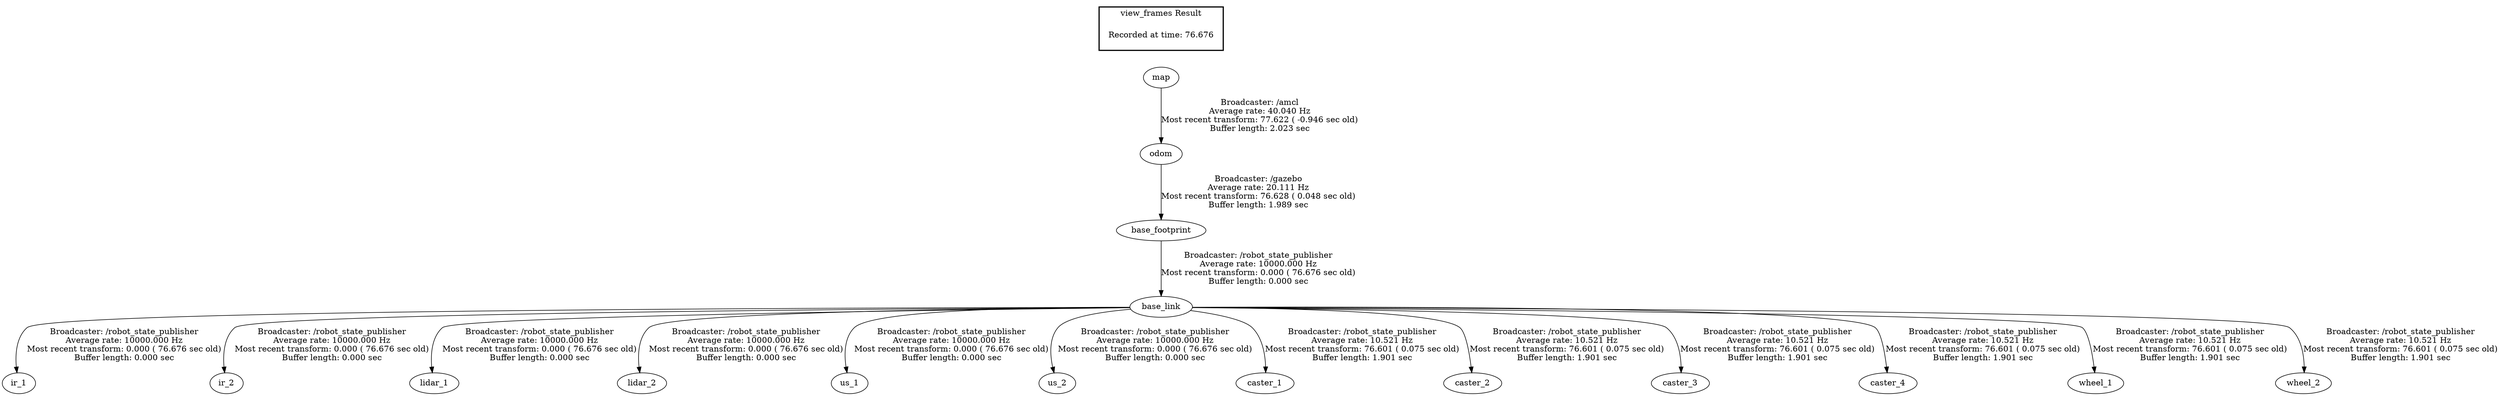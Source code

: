 digraph G {
"base_footprint" -> "base_link"[label="Broadcaster: /robot_state_publisher\nAverage rate: 10000.000 Hz\nMost recent transform: 0.000 ( 76.676 sec old)\nBuffer length: 0.000 sec\n"];
"odom" -> "base_footprint"[label="Broadcaster: /gazebo\nAverage rate: 20.111 Hz\nMost recent transform: 76.628 ( 0.048 sec old)\nBuffer length: 1.989 sec\n"];
"base_link" -> "ir_1"[label="Broadcaster: /robot_state_publisher\nAverage rate: 10000.000 Hz\nMost recent transform: 0.000 ( 76.676 sec old)\nBuffer length: 0.000 sec\n"];
"base_link" -> "ir_2"[label="Broadcaster: /robot_state_publisher\nAverage rate: 10000.000 Hz\nMost recent transform: 0.000 ( 76.676 sec old)\nBuffer length: 0.000 sec\n"];
"base_link" -> "lidar_1"[label="Broadcaster: /robot_state_publisher\nAverage rate: 10000.000 Hz\nMost recent transform: 0.000 ( 76.676 sec old)\nBuffer length: 0.000 sec\n"];
"base_link" -> "lidar_2"[label="Broadcaster: /robot_state_publisher\nAverage rate: 10000.000 Hz\nMost recent transform: 0.000 ( 76.676 sec old)\nBuffer length: 0.000 sec\n"];
"base_link" -> "us_1"[label="Broadcaster: /robot_state_publisher\nAverage rate: 10000.000 Hz\nMost recent transform: 0.000 ( 76.676 sec old)\nBuffer length: 0.000 sec\n"];
"base_link" -> "us_2"[label="Broadcaster: /robot_state_publisher\nAverage rate: 10000.000 Hz\nMost recent transform: 0.000 ( 76.676 sec old)\nBuffer length: 0.000 sec\n"];
"map" -> "odom"[label="Broadcaster: /amcl\nAverage rate: 40.040 Hz\nMost recent transform: 77.622 ( -0.946 sec old)\nBuffer length: 2.023 sec\n"];
"base_link" -> "caster_1"[label="Broadcaster: /robot_state_publisher\nAverage rate: 10.521 Hz\nMost recent transform: 76.601 ( 0.075 sec old)\nBuffer length: 1.901 sec\n"];
"base_link" -> "caster_2"[label="Broadcaster: /robot_state_publisher\nAverage rate: 10.521 Hz\nMost recent transform: 76.601 ( 0.075 sec old)\nBuffer length: 1.901 sec\n"];
"base_link" -> "caster_3"[label="Broadcaster: /robot_state_publisher\nAverage rate: 10.521 Hz\nMost recent transform: 76.601 ( 0.075 sec old)\nBuffer length: 1.901 sec\n"];
"base_link" -> "caster_4"[label="Broadcaster: /robot_state_publisher\nAverage rate: 10.521 Hz\nMost recent transform: 76.601 ( 0.075 sec old)\nBuffer length: 1.901 sec\n"];
"base_link" -> "wheel_1"[label="Broadcaster: /robot_state_publisher\nAverage rate: 10.521 Hz\nMost recent transform: 76.601 ( 0.075 sec old)\nBuffer length: 1.901 sec\n"];
"base_link" -> "wheel_2"[label="Broadcaster: /robot_state_publisher\nAverage rate: 10.521 Hz\nMost recent transform: 76.601 ( 0.075 sec old)\nBuffer length: 1.901 sec\n"];
edge [style=invis];
 subgraph cluster_legend { style=bold; color=black; label ="view_frames Result";
"Recorded at time: 76.676"[ shape=plaintext ] ;
 }->"map";
}